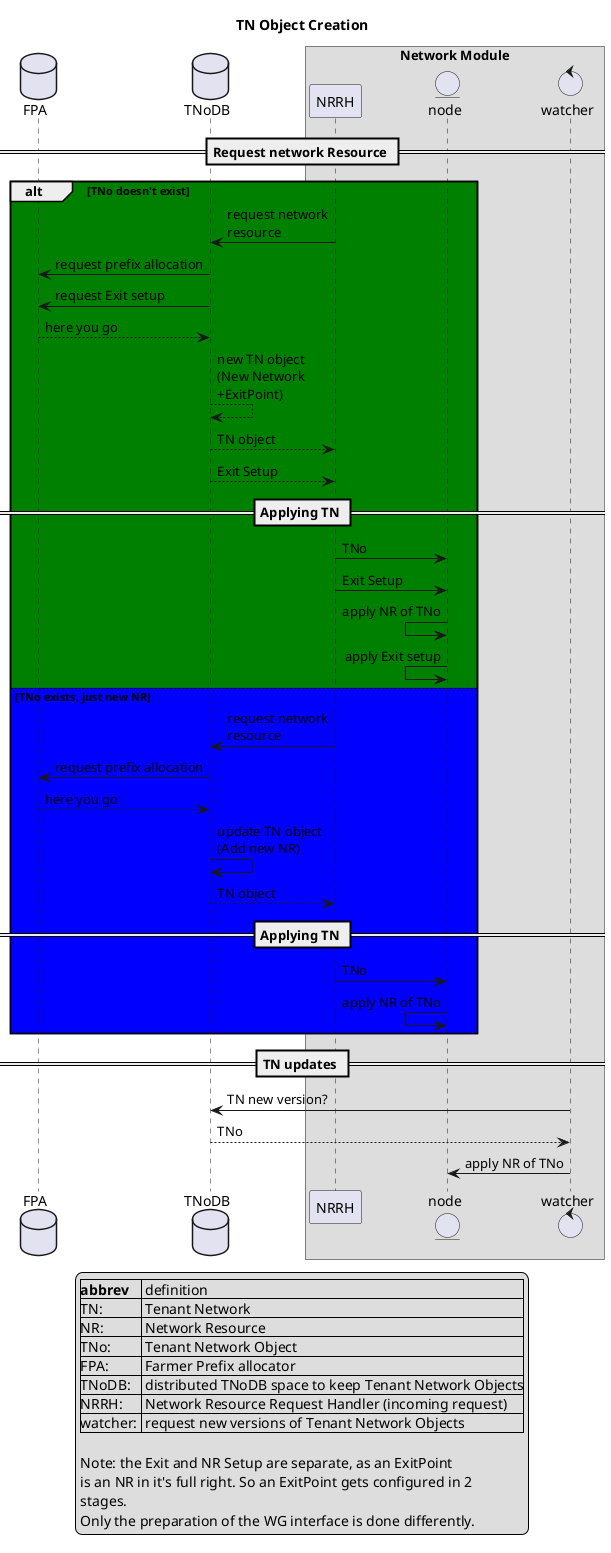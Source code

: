 @startuml
title TN Object Creation
' FPA : Farmer Prefix Allocator
database FPA
' TNoDB: TN Object TNoDB
database TNoDB
' NRRH : Network Resource Request
box Network Module
participant NRRH
' node : 0-OS
entity node
' jlkj
control watcher
endbox

== Request network Resource ==
alt #green TNo doesn't exist
NRRH -> TNoDB : request network\nresource
TNoDB -> FPA : request prefix allocation
TNoDB -> FPA : request Exit setup
FPA --> TNoDB : here you go
TNoDB -->TNoDB :new TN object\n(New Network\n+ExitPoint)
TNoDB --> NRRH : TN object
TNoDB --> NRRH : Exit Setup
== Applying TN == 
NRRH -> node : TNo
NRRH -> node : Exit Setup
node <- node : apply NR of TNo
node <- node : apply Exit setup
else #blue TNo exists, just new NR
NRRH -> TNoDB : request network\nresource
TNoDB -> FPA : request prefix allocation
FPA --> TNoDB : here you go
TNoDB->TNoDB :update TN object\n(Add new NR)
TNoDB --> NRRH : TN object
== Applying TN == 
NRRH -> node : TNo
node <- node : apply NR of TNo

end
== TN updates ==
watcher -> TNoDB : TN new version?
watcher <-- TNoDB : TNo
watcher -> node : apply NR of TNo


legend
|=abbrev  | definition   |
|TN:      | Tenant Network|
|NR:       | Network Resource |
|TNo:     | Tenant Network Object |
|FPA:     | Farmer Prefix allocator|
|TNoDB:   | distributed TNoDB space to keep Tenant Network Objects|
|NRRH:     | Network Resource Request Handler (incoming request)|
|watcher: | request new versions of Tenant Network Objects|

Note: the Exit and NR Setup are separate, as an ExitPoint 
is an NR in it's full right. So an ExitPoint gets configured in 2 
stages.
Only the preparation of the WG interface is done differently.
endlegend
@enduml